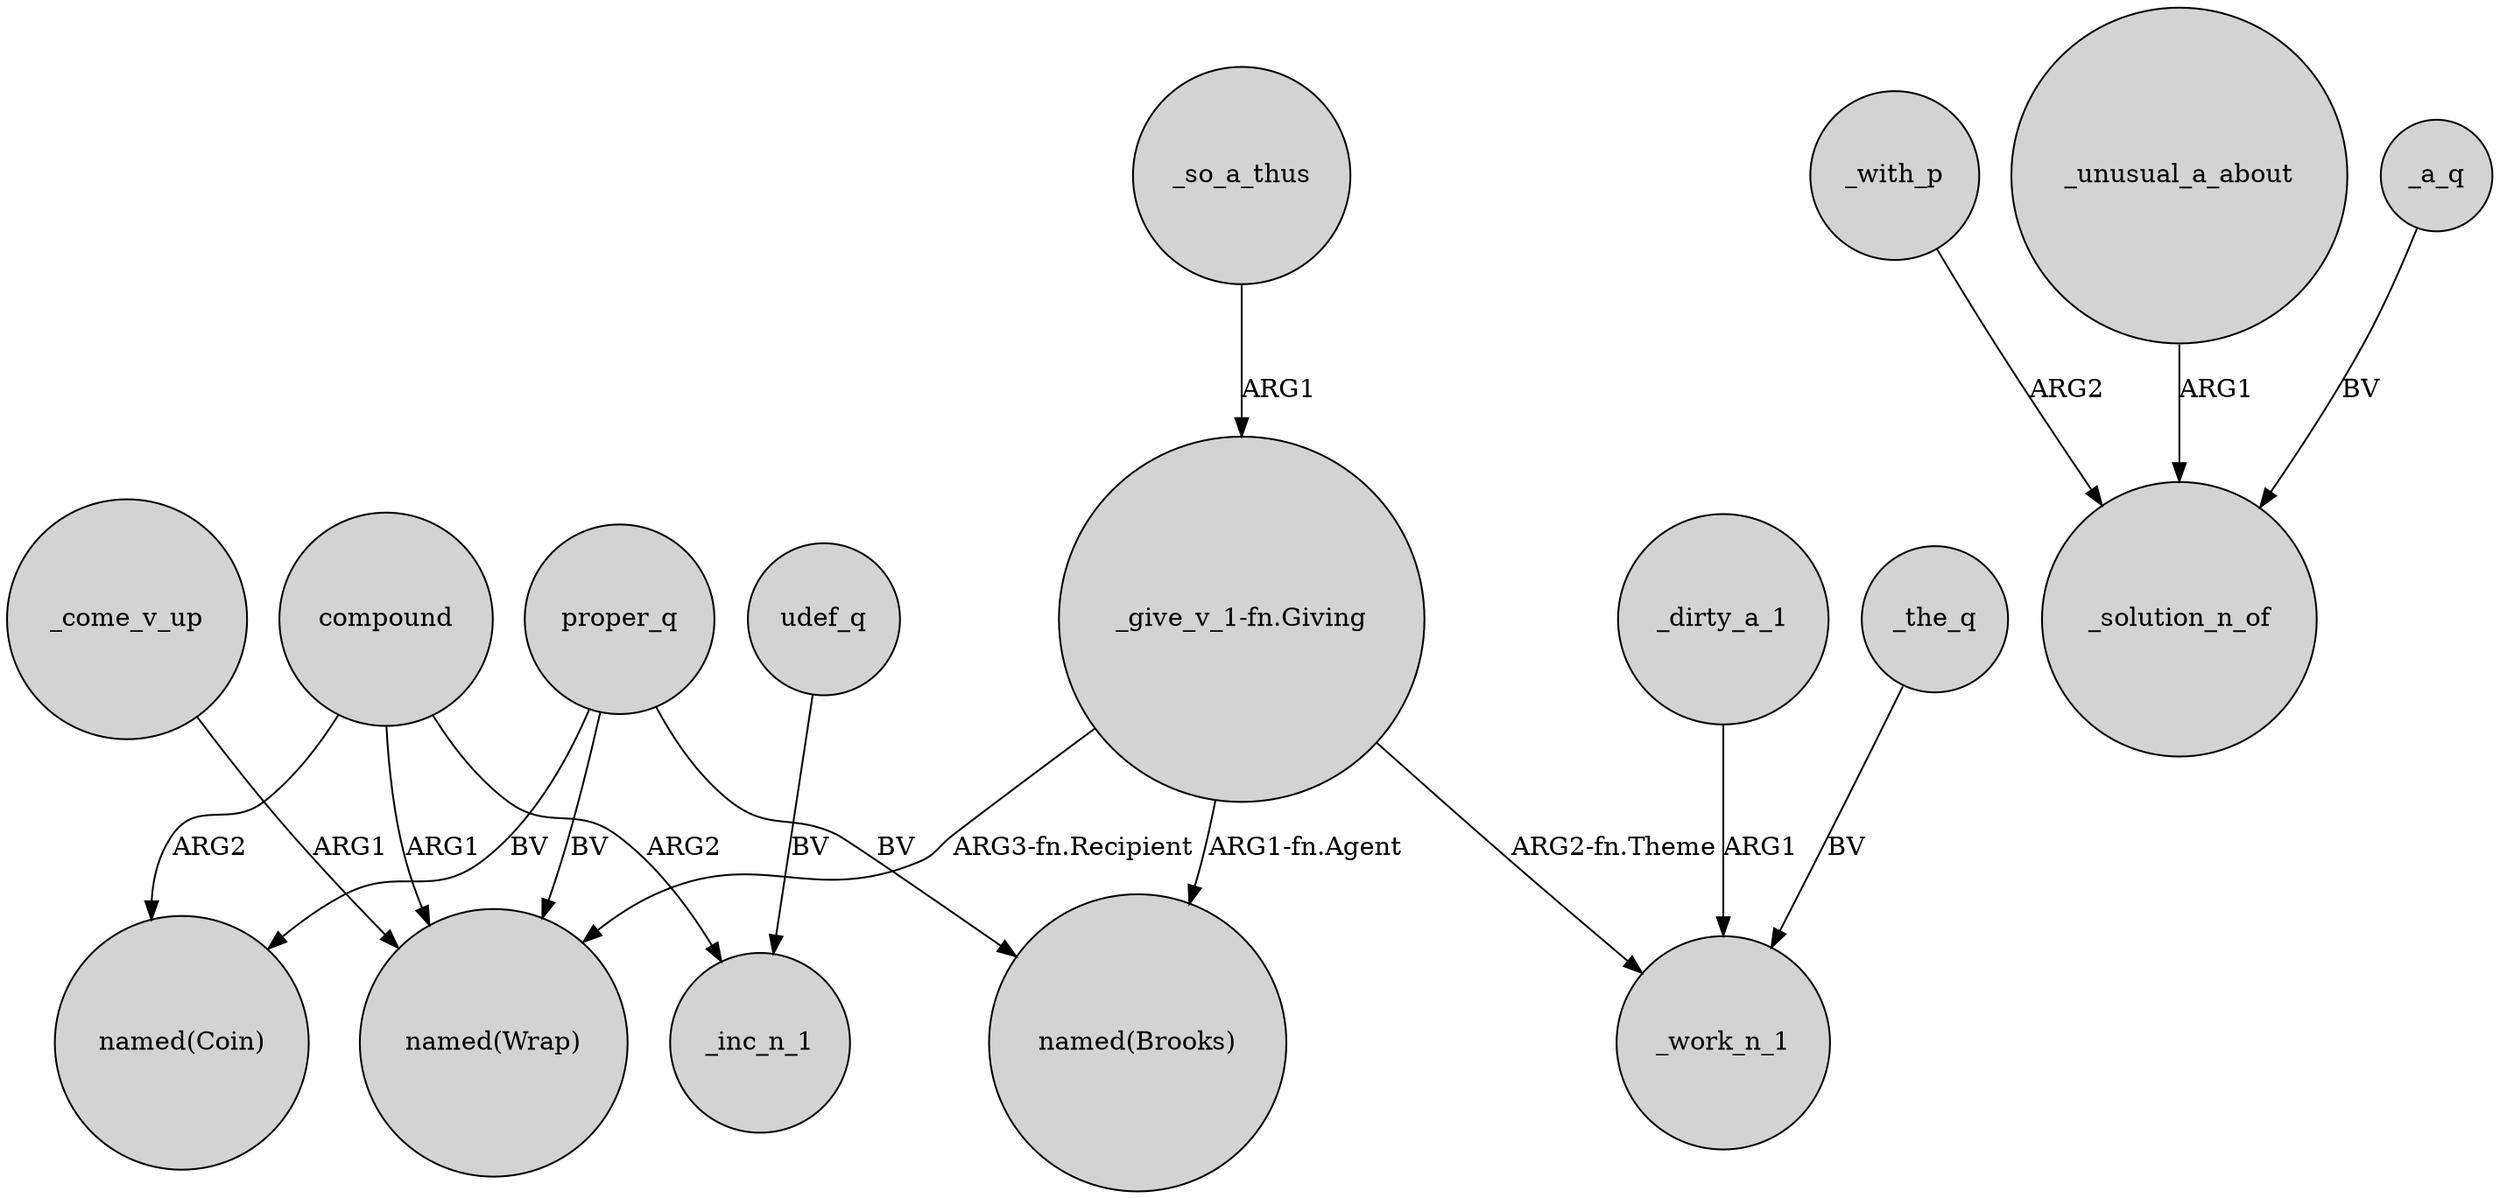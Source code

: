 digraph {
	node [shape=circle style=filled]
	proper_q -> "named(Brooks)" [label=BV]
	_with_p -> _solution_n_of [label=ARG2]
	udef_q -> _inc_n_1 [label=BV]
	compound -> "named(Wrap)" [label=ARG1]
	"_give_v_1-fn.Giving" -> "named(Brooks)" [label="ARG1-fn.Agent"]
	_so_a_thus -> "_give_v_1-fn.Giving" [label=ARG1]
	_come_v_up -> "named(Wrap)" [label=ARG1]
	"_give_v_1-fn.Giving" -> _work_n_1 [label="ARG2-fn.Theme"]
	_unusual_a_about -> _solution_n_of [label=ARG1]
	compound -> "named(Coin)" [label=ARG2]
	compound -> _inc_n_1 [label=ARG2]
	_a_q -> _solution_n_of [label=BV]
	proper_q -> "named(Wrap)" [label=BV]
	"_give_v_1-fn.Giving" -> "named(Wrap)" [label="ARG3-fn.Recipient"]
	proper_q -> "named(Coin)" [label=BV]
	_the_q -> _work_n_1 [label=BV]
	_dirty_a_1 -> _work_n_1 [label=ARG1]
}
